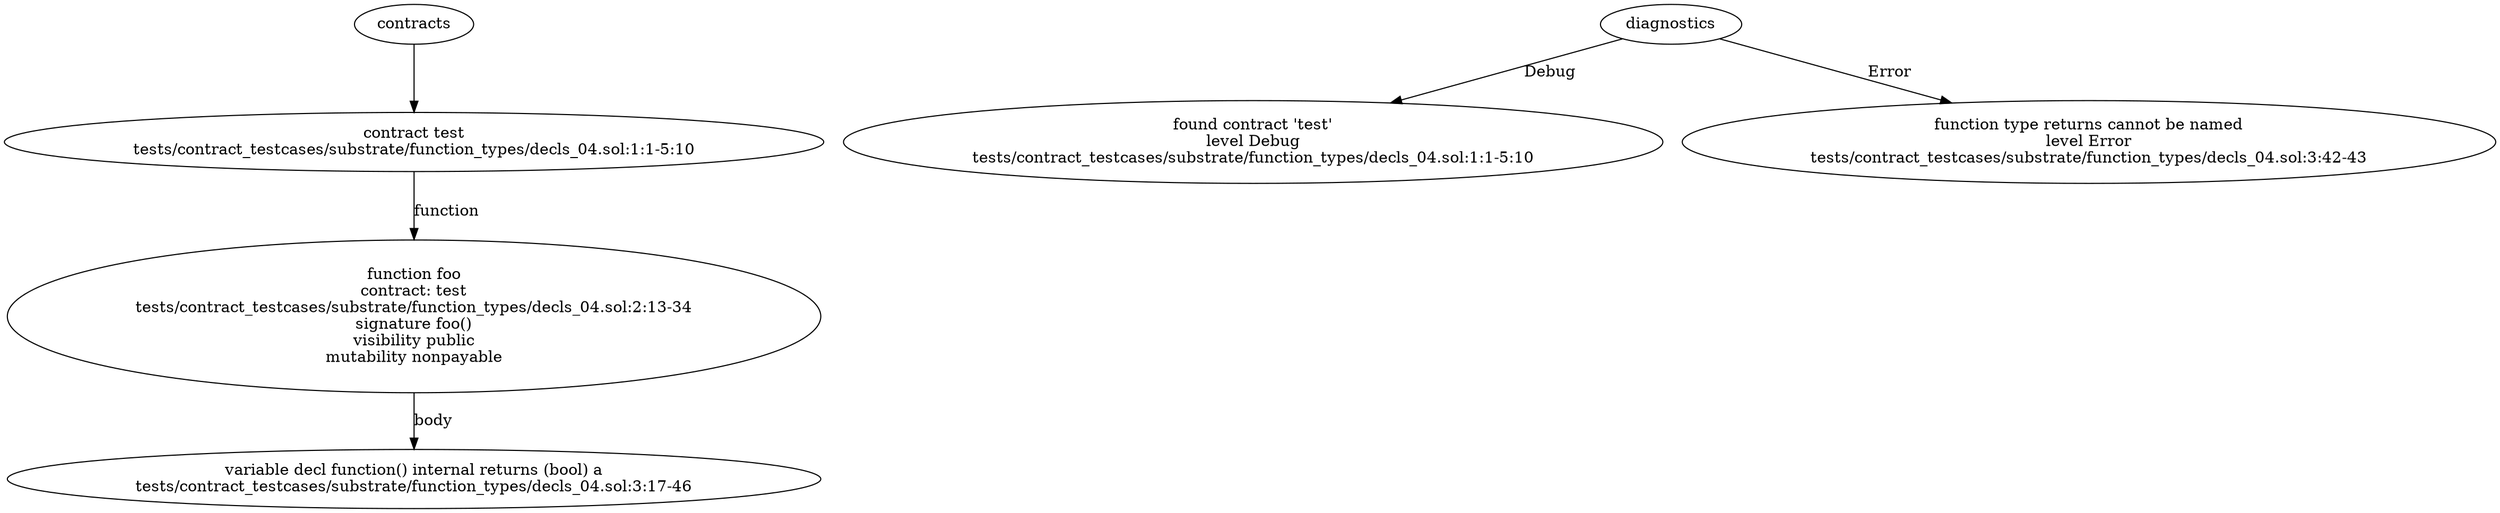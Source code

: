 strict digraph "tests/contract_testcases/substrate/function_types/decls_04.sol" {
	contract [label="contract test\ntests/contract_testcases/substrate/function_types/decls_04.sol:1:1-5:10"]
	foo [label="function foo\ncontract: test\ntests/contract_testcases/substrate/function_types/decls_04.sol:2:13-34\nsignature foo()\nvisibility public\nmutability nonpayable"]
	var_decl [label="variable decl function() internal returns (bool) a\ntests/contract_testcases/substrate/function_types/decls_04.sol:3:17-46"]
	diagnostic [label="found contract 'test'\nlevel Debug\ntests/contract_testcases/substrate/function_types/decls_04.sol:1:1-5:10"]
	diagnostic_6 [label="function type returns cannot be named\nlevel Error\ntests/contract_testcases/substrate/function_types/decls_04.sol:3:42-43"]
	contracts -> contract
	contract -> foo [label="function"]
	foo -> var_decl [label="body"]
	diagnostics -> diagnostic [label="Debug"]
	diagnostics -> diagnostic_6 [label="Error"]
}
